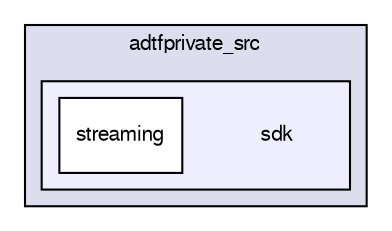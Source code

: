 digraph "sdk" {
  compound=true
  node [ fontsize="10", fontname="FreeSans"];
  edge [ labelfontsize="10", labelfontname="FreeSans"];
  subgraph clusterdir_0d971bcad5483cd10814655f005e3bbd {
    graph [ bgcolor="#ddddee", pencolor="black", label="adtfprivate_src" fontname="FreeSans", fontsize="10", URL="dir_0d971bcad5483cd10814655f005e3bbd.html"]
  subgraph clusterdir_d8d64b520f35f2f77c6fc01c2a960bcb {
    graph [ bgcolor="#eeeeff", pencolor="black", label="" URL="dir_d8d64b520f35f2f77c6fc01c2a960bcb.html"];
    dir_d8d64b520f35f2f77c6fc01c2a960bcb [shape=plaintext label="sdk"];
    dir_25f3487f96a1bc2496ed5d2c8b50bc09 [shape=box label="streaming" color="black" fillcolor="white" style="filled" URL="dir_25f3487f96a1bc2496ed5d2c8b50bc09.html"];
  }
  }
}
